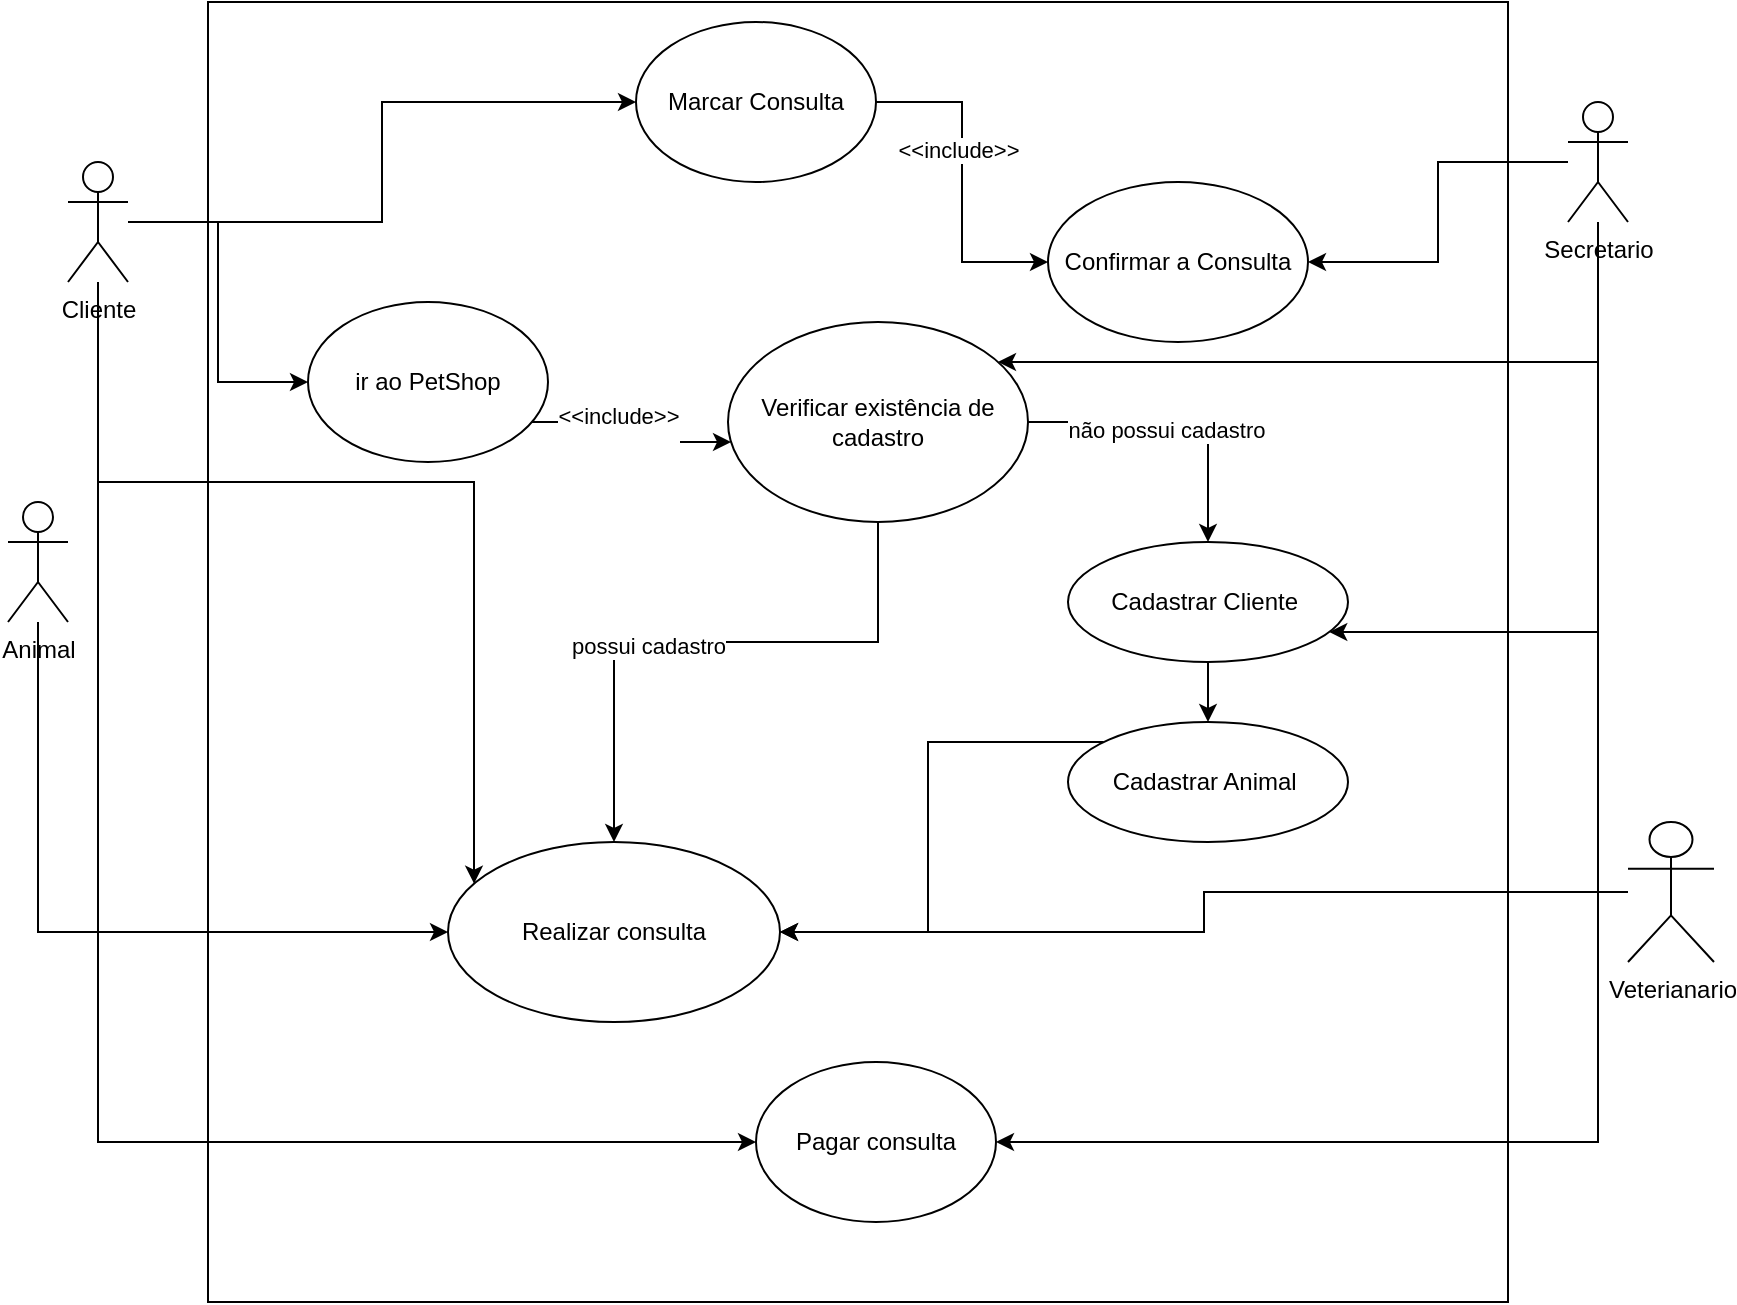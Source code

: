 <mxfile version="21.0.6" type="device" pages="2"><diagram name="Página-1" id="KuyIm3Y8SHxanTyuKtUW"><mxGraphModel dx="1122" dy="1894" grid="1" gridSize="10" guides="1" tooltips="1" connect="1" arrows="1" fold="1" page="1" pageScale="1" pageWidth="827" pageHeight="1169" math="0" shadow="0"><root><mxCell id="0"/><mxCell id="1" parent="0"/><mxCell id="Zp6je37afjgrhPP4GV5p-1" value="Cliente" style="shape=umlActor;verticalLabelPosition=bottom;verticalAlign=top;html=1;outlineConnect=0;" vertex="1" parent="1"><mxGeometry x="70" y="70" width="30" height="60" as="geometry"/></mxCell><mxCell id="Zp6je37afjgrhPP4GV5p-2" value="" style="whiteSpace=wrap;html=1;aspect=fixed;" vertex="1" parent="1"><mxGeometry x="140" y="-10" width="650" height="650" as="geometry"/></mxCell><mxCell id="Zp6je37afjgrhPP4GV5p-8" style="edgeStyle=orthogonalEdgeStyle;rounded=0;orthogonalLoop=1;jettySize=auto;html=1;" edge="1" parent="1" source="Zp6je37afjgrhPP4GV5p-3" target="Zp6je37afjgrhPP4GV5p-6"><mxGeometry relative="1" as="geometry"/></mxCell><mxCell id="Zp6je37afjgrhPP4GV5p-9" value="&amp;lt;&amp;lt;include&amp;gt;&amp;gt;" style="edgeLabel;html=1;align=center;verticalAlign=middle;resizable=0;points=[];" vertex="1" connectable="0" parent="Zp6je37afjgrhPP4GV5p-8"><mxGeometry x="-0.193" y="-2" relative="1" as="geometry"><mxPoint as="offset"/></mxGeometry></mxCell><mxCell id="Zp6je37afjgrhPP4GV5p-3" value="Marcar Consulta" style="ellipse;whiteSpace=wrap;html=1;" vertex="1" parent="1"><mxGeometry x="354" width="120" height="80" as="geometry"/></mxCell><mxCell id="Zp6je37afjgrhPP4GV5p-4" style="edgeStyle=orthogonalEdgeStyle;rounded=0;orthogonalLoop=1;jettySize=auto;html=1;entryX=0;entryY=0.5;entryDx=0;entryDy=0;" edge="1" parent="1" source="Zp6je37afjgrhPP4GV5p-1" target="Zp6je37afjgrhPP4GV5p-3"><mxGeometry relative="1" as="geometry"><Array as="points"><mxPoint x="227" y="100"/><mxPoint x="227" y="40"/></Array></mxGeometry></mxCell><mxCell id="Zp6je37afjgrhPP4GV5p-7" style="edgeStyle=orthogonalEdgeStyle;rounded=0;orthogonalLoop=1;jettySize=auto;html=1;" edge="1" parent="1" source="Zp6je37afjgrhPP4GV5p-5" target="Zp6je37afjgrhPP4GV5p-6"><mxGeometry relative="1" as="geometry"/></mxCell><mxCell id="Zp6je37afjgrhPP4GV5p-21" style="edgeStyle=orthogonalEdgeStyle;rounded=0;orthogonalLoop=1;jettySize=auto;html=1;" edge="1" parent="1" source="Zp6je37afjgrhPP4GV5p-5" target="Zp6je37afjgrhPP4GV5p-12"><mxGeometry relative="1" as="geometry"><Array as="points"><mxPoint x="835" y="170"/></Array></mxGeometry></mxCell><mxCell id="Zp6je37afjgrhPP4GV5p-22" style="edgeStyle=orthogonalEdgeStyle;rounded=0;orthogonalLoop=1;jettySize=auto;html=1;" edge="1" parent="1" source="Zp6je37afjgrhPP4GV5p-5" target="Zp6je37afjgrhPP4GV5p-18"><mxGeometry relative="1" as="geometry"><Array as="points"><mxPoint x="835" y="305"/></Array></mxGeometry></mxCell><mxCell id="Zp6je37afjgrhPP4GV5p-40" style="edgeStyle=orthogonalEdgeStyle;rounded=0;orthogonalLoop=1;jettySize=auto;html=1;" edge="1" parent="1" source="Zp6je37afjgrhPP4GV5p-5" target="Zp6je37afjgrhPP4GV5p-38"><mxGeometry relative="1" as="geometry"><Array as="points"><mxPoint x="835" y="560"/></Array></mxGeometry></mxCell><mxCell id="Zp6je37afjgrhPP4GV5p-5" value="Secretario" style="shape=umlActor;verticalLabelPosition=bottom;verticalAlign=top;html=1;outlineConnect=0;" vertex="1" parent="1"><mxGeometry x="820" y="40" width="30" height="60" as="geometry"/></mxCell><mxCell id="Zp6je37afjgrhPP4GV5p-6" value="Confirmar a Consulta" style="ellipse;whiteSpace=wrap;html=1;" vertex="1" parent="1"><mxGeometry x="560" y="80" width="130" height="80" as="geometry"/></mxCell><mxCell id="Zp6je37afjgrhPP4GV5p-10" value="ir ao PetShop" style="ellipse;whiteSpace=wrap;html=1;" vertex="1" parent="1"><mxGeometry x="190" y="140" width="120" height="80" as="geometry"/></mxCell><mxCell id="Zp6je37afjgrhPP4GV5p-11" style="edgeStyle=orthogonalEdgeStyle;rounded=0;orthogonalLoop=1;jettySize=auto;html=1;entryX=0;entryY=0.5;entryDx=0;entryDy=0;" edge="1" parent="1" source="Zp6je37afjgrhPP4GV5p-1" target="Zp6je37afjgrhPP4GV5p-10"><mxGeometry relative="1" as="geometry"><Array as="points"><mxPoint x="145" y="100"/><mxPoint x="145" y="180"/></Array></mxGeometry></mxCell><mxCell id="Zp6je37afjgrhPP4GV5p-16" style="edgeStyle=orthogonalEdgeStyle;rounded=0;orthogonalLoop=1;jettySize=auto;html=1;" edge="1" parent="1" source="Zp6je37afjgrhPP4GV5p-12" target="Zp6je37afjgrhPP4GV5p-15"><mxGeometry relative="1" as="geometry"><Array as="points"><mxPoint x="475" y="310"/></Array></mxGeometry></mxCell><mxCell id="Zp6je37afjgrhPP4GV5p-17" value="possui cadastro" style="edgeLabel;html=1;align=center;verticalAlign=middle;resizable=0;points=[];" vertex="1" connectable="0" parent="Zp6je37afjgrhPP4GV5p-16"><mxGeometry x="0.079" y="2" relative="1" as="geometry"><mxPoint x="-18" as="offset"/></mxGeometry></mxCell><mxCell id="Zp6je37afjgrhPP4GV5p-19" style="edgeStyle=orthogonalEdgeStyle;rounded=0;orthogonalLoop=1;jettySize=auto;html=1;" edge="1" parent="1" source="Zp6je37afjgrhPP4GV5p-12" target="Zp6je37afjgrhPP4GV5p-18"><mxGeometry relative="1" as="geometry"/></mxCell><mxCell id="Zp6je37afjgrhPP4GV5p-20" value="não possui cadastro" style="edgeLabel;html=1;align=center;verticalAlign=middle;resizable=0;points=[];" vertex="1" connectable="0" parent="Zp6je37afjgrhPP4GV5p-19"><mxGeometry x="-0.08" y="-4" relative="1" as="geometry"><mxPoint as="offset"/></mxGeometry></mxCell><mxCell id="Zp6je37afjgrhPP4GV5p-12" value="Verificar existência de cadastro" style="ellipse;whiteSpace=wrap;html=1;" vertex="1" parent="1"><mxGeometry x="400" y="150" width="150" height="100" as="geometry"/></mxCell><mxCell id="Zp6je37afjgrhPP4GV5p-13" value="&#10;&lt;span style=&quot;color: rgb(0, 0, 0); font-family: Helvetica; font-size: 11px; font-style: normal; font-variant-ligatures: normal; font-variant-caps: normal; font-weight: 400; letter-spacing: normal; orphans: 2; text-align: center; text-indent: 0px; text-transform: none; widows: 2; word-spacing: 0px; -webkit-text-stroke-width: 0px; background-color: rgb(255, 255, 255); text-decoration-thickness: initial; text-decoration-style: initial; text-decoration-color: initial; float: none; display: inline !important;&quot;&gt;&amp;lt;&amp;lt;include&amp;gt;&amp;gt;&lt;/span&gt;&#10;&#10;" style="edgeStyle=orthogonalEdgeStyle;rounded=0;orthogonalLoop=1;jettySize=auto;html=1;" edge="1" parent="1" source="Zp6je37afjgrhPP4GV5p-10" target="Zp6je37afjgrhPP4GV5p-12"><mxGeometry x="-0.136" relative="1" as="geometry"><Array as="points"><mxPoint x="345" y="200"/><mxPoint x="345" y="210"/></Array><mxPoint as="offset"/></mxGeometry></mxCell><mxCell id="Zp6je37afjgrhPP4GV5p-15" value="Realizar consulta" style="ellipse;whiteSpace=wrap;html=1;" vertex="1" parent="1"><mxGeometry x="260" y="410" width="166" height="90" as="geometry"/></mxCell><mxCell id="Zp6je37afjgrhPP4GV5p-24" style="edgeStyle=orthogonalEdgeStyle;rounded=0;orthogonalLoop=1;jettySize=auto;html=1;" edge="1" parent="1" source="Zp6je37afjgrhPP4GV5p-18" target="Zp6je37afjgrhPP4GV5p-23"><mxGeometry relative="1" as="geometry"/></mxCell><mxCell id="Zp6je37afjgrhPP4GV5p-18" value="Cadastrar Cliente&amp;nbsp;" style="ellipse;whiteSpace=wrap;html=1;" vertex="1" parent="1"><mxGeometry x="570" y="260" width="140" height="60" as="geometry"/></mxCell><mxCell id="Zp6je37afjgrhPP4GV5p-25" style="edgeStyle=orthogonalEdgeStyle;rounded=0;orthogonalLoop=1;jettySize=auto;html=1;entryX=1;entryY=0.5;entryDx=0;entryDy=0;" edge="1" parent="1" source="Zp6je37afjgrhPP4GV5p-23" target="Zp6je37afjgrhPP4GV5p-15"><mxGeometry relative="1" as="geometry"><Array as="points"><mxPoint x="500" y="360"/><mxPoint x="500" y="455"/></Array></mxGeometry></mxCell><mxCell id="Zp6je37afjgrhPP4GV5p-23" value="Cadastrar Animal&amp;nbsp;" style="ellipse;whiteSpace=wrap;html=1;" vertex="1" parent="1"><mxGeometry x="570" y="350" width="140" height="60" as="geometry"/></mxCell><mxCell id="Zp6je37afjgrhPP4GV5p-32" style="edgeStyle=orthogonalEdgeStyle;rounded=0;orthogonalLoop=1;jettySize=auto;html=1;" edge="1" parent="1" source="Zp6je37afjgrhPP4GV5p-27" target="Zp6je37afjgrhPP4GV5p-15"><mxGeometry relative="1" as="geometry"><Array as="points"><mxPoint x="55" y="455"/></Array></mxGeometry></mxCell><mxCell id="Zp6je37afjgrhPP4GV5p-27" value="Animal" style="shape=umlActor;verticalLabelPosition=bottom;verticalAlign=top;html=1;outlineConnect=0;" vertex="1" parent="1"><mxGeometry x="40" y="240" width="30" height="60" as="geometry"/></mxCell><mxCell id="Zp6je37afjgrhPP4GV5p-35" style="edgeStyle=orthogonalEdgeStyle;rounded=0;orthogonalLoop=1;jettySize=auto;html=1;" edge="1" parent="1" source="Zp6je37afjgrhPP4GV5p-1" target="Zp6je37afjgrhPP4GV5p-15"><mxGeometry relative="1" as="geometry"><Array as="points"><mxPoint x="85" y="230"/><mxPoint x="273" y="230"/></Array></mxGeometry></mxCell><mxCell id="Zp6je37afjgrhPP4GV5p-37" style="edgeStyle=orthogonalEdgeStyle;rounded=0;orthogonalLoop=1;jettySize=auto;html=1;" edge="1" parent="1" source="Zp6je37afjgrhPP4GV5p-36" target="Zp6je37afjgrhPP4GV5p-15"><mxGeometry relative="1" as="geometry"/></mxCell><mxCell id="Zp6je37afjgrhPP4GV5p-36" value="Veterianario" style="shape=umlActor;verticalLabelPosition=bottom;verticalAlign=top;html=1;outlineConnect=0;" vertex="1" parent="1"><mxGeometry x="850" y="400" width="43" height="70" as="geometry"/></mxCell><mxCell id="Zp6je37afjgrhPP4GV5p-38" value="Pagar consulta" style="ellipse;whiteSpace=wrap;html=1;" vertex="1" parent="1"><mxGeometry x="414" y="520" width="120" height="80" as="geometry"/></mxCell><mxCell id="Zp6je37afjgrhPP4GV5p-39" style="edgeStyle=orthogonalEdgeStyle;rounded=0;orthogonalLoop=1;jettySize=auto;html=1;" edge="1" parent="1" source="Zp6je37afjgrhPP4GV5p-1" target="Zp6je37afjgrhPP4GV5p-38"><mxGeometry relative="1" as="geometry"><Array as="points"><mxPoint x="85" y="560"/></Array></mxGeometry></mxCell></root></mxGraphModel></diagram><diagram id="qpJm1Rku2middHPJDk_h" name="Página-2"><mxGraphModel dx="545" dy="352" grid="1" gridSize="10" guides="1" tooltips="1" connect="1" arrows="1" fold="1" page="1" pageScale="1" pageWidth="827" pageHeight="1169" math="0" shadow="0"><root><mxCell id="0"/><mxCell id="1" parent="0"/><mxCell id="zgziP5FIFo3NaPV7fVCy-1" value="" style="whiteSpace=wrap;html=1;aspect=fixed;" vertex="1" parent="1"><mxGeometry x="150" y="30" width="590" height="590" as="geometry"/></mxCell><mxCell id="zgziP5FIFo3NaPV7fVCy-2" value="Cliente" style="shape=umlActor;verticalLabelPosition=bottom;verticalAlign=top;html=1;outlineConnect=0;" vertex="1" parent="1"><mxGeometry x="40" y="80" width="30" height="60" as="geometry"/></mxCell></root></mxGraphModel></diagram></mxfile>